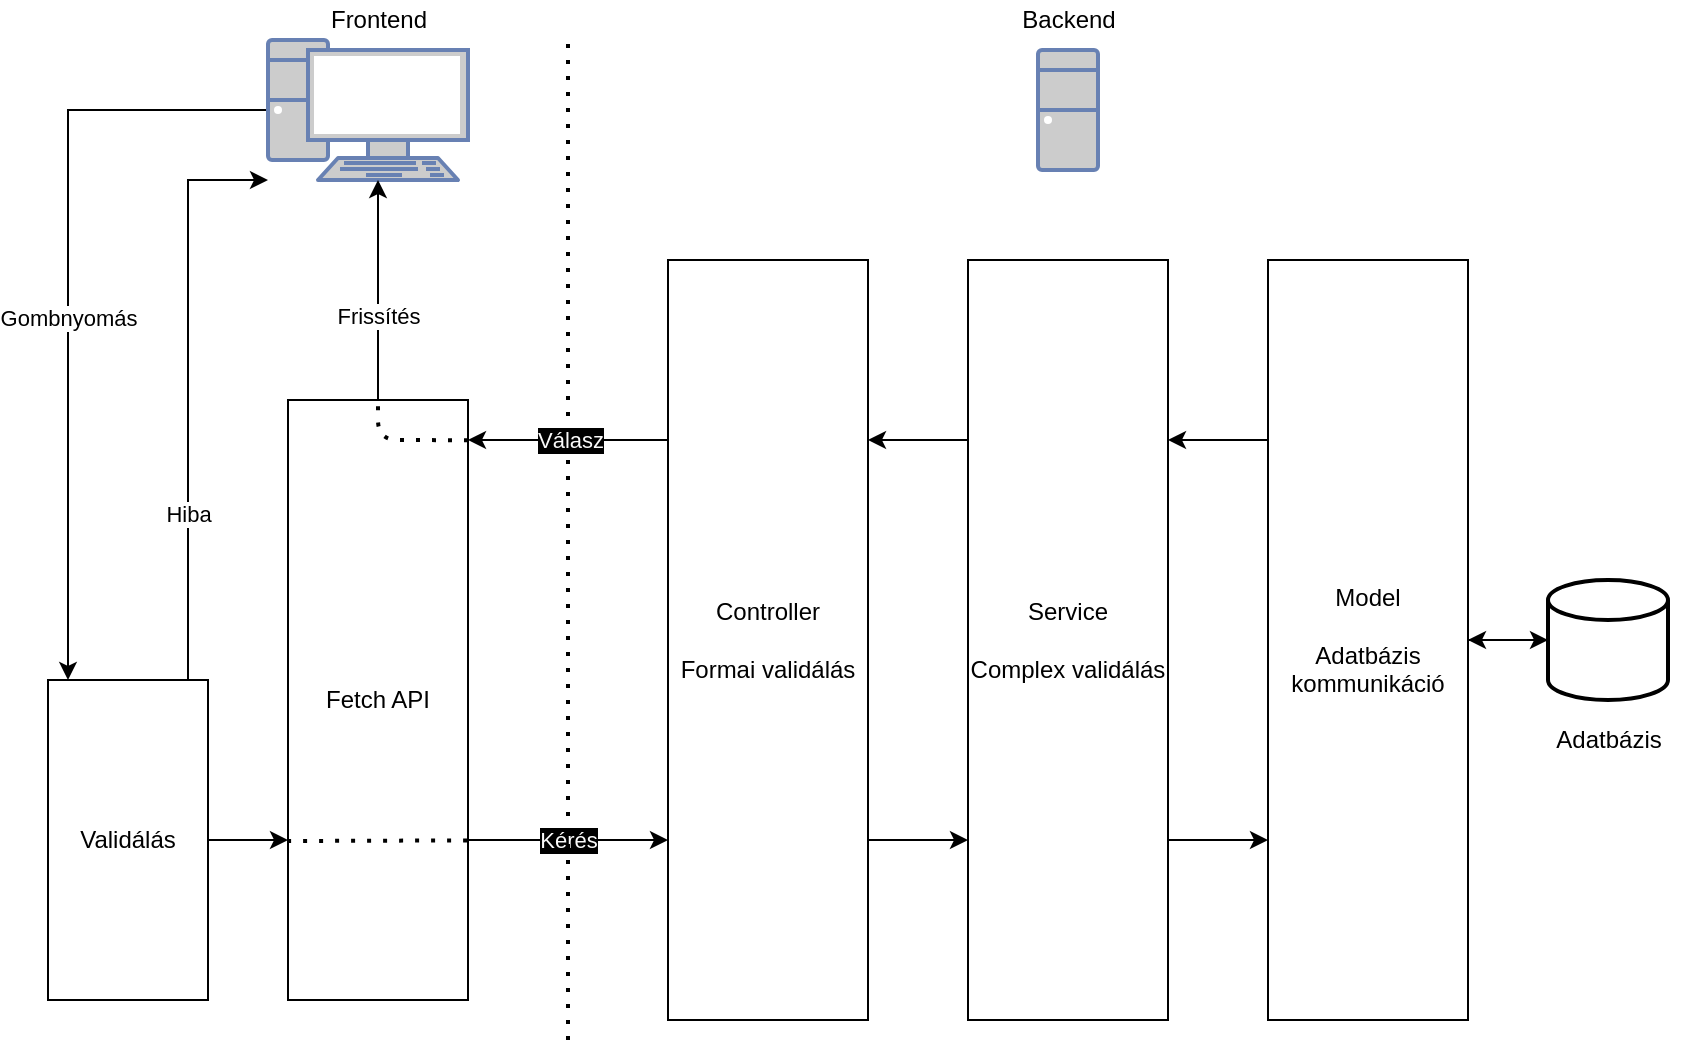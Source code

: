 <mxfile version="14.5.1" type="device"><diagram id="fXUC8ZDyxPp_peVLViie" name="Page-1"><mxGraphModel dx="1185" dy="718" grid="1" gridSize="10" guides="1" tooltips="1" connect="1" arrows="1" fold="1" page="1" pageScale="1" pageWidth="850" pageHeight="1100" math="0" shadow="0"><root><mxCell id="0"/><mxCell id="1" parent="0"/><mxCell id="_LC4nnPdBMKjmAiGF8ku-13" style="edgeStyle=orthogonalEdgeStyle;rounded=0;orthogonalLoop=1;jettySize=auto;html=1;" edge="1" parent="1" source="_LC4nnPdBMKjmAiGF8ku-2" target="_LC4nnPdBMKjmAiGF8ku-12"><mxGeometry relative="1" as="geometry"><Array as="points"><mxPoint x="50" y="115"/></Array></mxGeometry></mxCell><mxCell id="_LC4nnPdBMKjmAiGF8ku-14" value="Gombnyomás" style="edgeLabel;html=1;align=center;verticalAlign=middle;resizable=0;points=[];" vertex="1" connectable="0" parent="_LC4nnPdBMKjmAiGF8ku-13"><mxGeometry x="-0.278" y="-1" relative="1" as="geometry"><mxPoint x="1" y="65" as="offset"/></mxGeometry></mxCell><mxCell id="_LC4nnPdBMKjmAiGF8ku-2" value="" style="fontColor=#0066CC;verticalAlign=top;verticalLabelPosition=bottom;labelPosition=center;align=center;html=1;outlineConnect=0;fillColor=#CCCCCC;strokeColor=#6881B3;gradientColor=none;gradientDirection=north;strokeWidth=2;shape=mxgraph.networks.pc;" vertex="1" parent="1"><mxGeometry x="150" y="80" width="100" height="70" as="geometry"/></mxCell><mxCell id="_LC4nnPdBMKjmAiGF8ku-43" style="edgeStyle=orthogonalEdgeStyle;rounded=0;orthogonalLoop=1;jettySize=auto;html=1;fontColor=#FAFAFA;" edge="1" parent="1" source="_LC4nnPdBMKjmAiGF8ku-3" target="_LC4nnPdBMKjmAiGF8ku-33"><mxGeometry relative="1" as="geometry"/></mxCell><mxCell id="_LC4nnPdBMKjmAiGF8ku-3" value="" style="strokeWidth=2;html=1;shape=mxgraph.flowchart.database;whiteSpace=wrap;" vertex="1" parent="1"><mxGeometry x="790" y="350" width="60" height="60" as="geometry"/></mxCell><mxCell id="_LC4nnPdBMKjmAiGF8ku-4" value="" style="fontColor=#0066CC;verticalAlign=top;verticalLabelPosition=bottom;labelPosition=center;align=center;html=1;outlineConnect=0;fillColor=#CCCCCC;strokeColor=#6881B3;gradientColor=none;gradientDirection=north;strokeWidth=2;shape=mxgraph.networks.desktop_pc;" vertex="1" parent="1"><mxGeometry x="535" y="85" width="30" height="60" as="geometry"/></mxCell><mxCell id="_LC4nnPdBMKjmAiGF8ku-7" value="Frontend" style="text;html=1;align=center;verticalAlign=middle;resizable=0;points=[];autosize=1;" vertex="1" parent="1"><mxGeometry x="175" y="60" width="60" height="20" as="geometry"/></mxCell><mxCell id="_LC4nnPdBMKjmAiGF8ku-10" value="Backend" style="text;html=1;align=center;verticalAlign=middle;resizable=0;points=[];autosize=1;" vertex="1" parent="1"><mxGeometry x="520" y="60" width="60" height="20" as="geometry"/></mxCell><mxCell id="_LC4nnPdBMKjmAiGF8ku-11" value="Adatbázis" style="text;html=1;align=center;verticalAlign=middle;resizable=0;points=[];autosize=1;" vertex="1" parent="1"><mxGeometry x="785" y="420" width="70" height="20" as="geometry"/></mxCell><mxCell id="_LC4nnPdBMKjmAiGF8ku-16" value="" style="edgeStyle=orthogonalEdgeStyle;rounded=0;orthogonalLoop=1;jettySize=auto;html=1;" edge="1" parent="1" source="_LC4nnPdBMKjmAiGF8ku-12" target="_LC4nnPdBMKjmAiGF8ku-15"><mxGeometry relative="1" as="geometry"><Array as="points"><mxPoint x="150" y="480"/><mxPoint x="150" y="480"/></Array></mxGeometry></mxCell><mxCell id="_LC4nnPdBMKjmAiGF8ku-44" style="edgeStyle=orthogonalEdgeStyle;rounded=0;orthogonalLoop=1;jettySize=auto;html=1;fontColor=#FAFAFA;" edge="1" parent="1" source="_LC4nnPdBMKjmAiGF8ku-12" target="_LC4nnPdBMKjmAiGF8ku-2"><mxGeometry relative="1" as="geometry"><Array as="points"><mxPoint x="110" y="150"/></Array></mxGeometry></mxCell><mxCell id="_LC4nnPdBMKjmAiGF8ku-45" value="Hiba" style="edgeLabel;html=1;align=center;verticalAlign=middle;resizable=0;points=[];labelBackgroundColor=#ffffff;" vertex="1" connectable="0" parent="_LC4nnPdBMKjmAiGF8ku-44"><mxGeometry x="-0.257" y="-2" relative="1" as="geometry"><mxPoint x="-2" y="24" as="offset"/></mxGeometry></mxCell><mxCell id="_LC4nnPdBMKjmAiGF8ku-12" value="Validálás" style="rounded=0;whiteSpace=wrap;html=1;" vertex="1" parent="1"><mxGeometry x="40" y="400" width="80" height="160" as="geometry"/></mxCell><mxCell id="_LC4nnPdBMKjmAiGF8ku-19" value="" style="edgeStyle=orthogonalEdgeStyle;rounded=0;orthogonalLoop=1;jettySize=auto;html=1;" edge="1" parent="1" source="_LC4nnPdBMKjmAiGF8ku-15" target="_LC4nnPdBMKjmAiGF8ku-18"><mxGeometry relative="1" as="geometry"><Array as="points"><mxPoint x="330" y="480"/><mxPoint x="330" y="480"/></Array></mxGeometry></mxCell><mxCell id="_LC4nnPdBMKjmAiGF8ku-28" value="Kérés" style="edgeLabel;html=1;align=center;verticalAlign=middle;resizable=0;points=[];labelBackgroundColor=#000000;fontColor=#FAFAFA;" vertex="1" connectable="0" parent="_LC4nnPdBMKjmAiGF8ku-19"><mxGeometry x="-0.28" y="3" relative="1" as="geometry"><mxPoint x="14" y="3" as="offset"/></mxGeometry></mxCell><mxCell id="_LC4nnPdBMKjmAiGF8ku-38" style="edgeStyle=orthogonalEdgeStyle;rounded=0;orthogonalLoop=1;jettySize=auto;html=1;fontColor=#FAFAFA;" edge="1" parent="1" source="_LC4nnPdBMKjmAiGF8ku-15" target="_LC4nnPdBMKjmAiGF8ku-2"><mxGeometry relative="1" as="geometry"><Array as="points"><mxPoint x="205" y="180"/><mxPoint x="205" y="180"/></Array></mxGeometry></mxCell><mxCell id="_LC4nnPdBMKjmAiGF8ku-41" value="&lt;font color=&quot;#000000&quot;&gt;Frissítés&lt;/font&gt;" style="edgeLabel;html=1;align=center;verticalAlign=middle;resizable=0;points=[];fontColor=#FAFAFA;" vertex="1" connectable="0" parent="_LC4nnPdBMKjmAiGF8ku-38"><mxGeometry x="-0.236" relative="1" as="geometry"><mxPoint as="offset"/></mxGeometry></mxCell><mxCell id="_LC4nnPdBMKjmAiGF8ku-15" value="Fetch API" style="rounded=0;whiteSpace=wrap;html=1;" vertex="1" parent="1"><mxGeometry x="160" y="260" width="90" height="300" as="geometry"/></mxCell><mxCell id="_LC4nnPdBMKjmAiGF8ku-22" value="" style="edgeStyle=orthogonalEdgeStyle;rounded=0;orthogonalLoop=1;jettySize=auto;html=1;" edge="1" parent="1" source="_LC4nnPdBMKjmAiGF8ku-18" target="_LC4nnPdBMKjmAiGF8ku-21"><mxGeometry relative="1" as="geometry"><Array as="points"><mxPoint x="470" y="480"/><mxPoint x="470" y="480"/></Array></mxGeometry></mxCell><mxCell id="_LC4nnPdBMKjmAiGF8ku-27" style="edgeStyle=orthogonalEdgeStyle;rounded=0;orthogonalLoop=1;jettySize=auto;html=1;" edge="1" parent="1" source="_LC4nnPdBMKjmAiGF8ku-18" target="_LC4nnPdBMKjmAiGF8ku-15"><mxGeometry relative="1" as="geometry"><mxPoint x="270" y="280" as="targetPoint"/><Array as="points"><mxPoint x="310" y="280"/><mxPoint x="310" y="280"/></Array></mxGeometry></mxCell><mxCell id="_LC4nnPdBMKjmAiGF8ku-18" value="Controller&lt;br&gt;&lt;br&gt;Formai validálás" style="rounded=0;whiteSpace=wrap;html=1;" vertex="1" parent="1"><mxGeometry x="350" y="190" width="100" height="380" as="geometry"/></mxCell><mxCell id="_LC4nnPdBMKjmAiGF8ku-35" value="" style="edgeStyle=orthogonalEdgeStyle;rounded=0;orthogonalLoop=1;jettySize=auto;html=1;fontColor=#FAFAFA;" edge="1" parent="1" source="_LC4nnPdBMKjmAiGF8ku-21" target="_LC4nnPdBMKjmAiGF8ku-18"><mxGeometry relative="1" as="geometry"><Array as="points"><mxPoint x="470" y="280"/><mxPoint x="470" y="280"/></Array></mxGeometry></mxCell><mxCell id="_LC4nnPdBMKjmAiGF8ku-36" style="edgeStyle=orthogonalEdgeStyle;rounded=0;orthogonalLoop=1;jettySize=auto;html=1;fontColor=#FAFAFA;" edge="1" parent="1" source="_LC4nnPdBMKjmAiGF8ku-21" target="_LC4nnPdBMKjmAiGF8ku-33"><mxGeometry relative="1" as="geometry"><Array as="points"><mxPoint x="640" y="480"/><mxPoint x="640" y="480"/></Array></mxGeometry></mxCell><mxCell id="_LC4nnPdBMKjmAiGF8ku-21" value="Service&lt;br&gt;&lt;br&gt;Complex validálás" style="rounded=0;whiteSpace=wrap;html=1;" vertex="1" parent="1"><mxGeometry x="500" y="190" width="100" height="380" as="geometry"/></mxCell><mxCell id="_LC4nnPdBMKjmAiGF8ku-30" value="" style="endArrow=none;dashed=1;html=1;dashPattern=1 3;strokeWidth=2;" edge="1" parent="1"><mxGeometry width="50" height="50" relative="1" as="geometry"><mxPoint x="300" y="580" as="sourcePoint"/><mxPoint x="300" y="80" as="targetPoint"/></mxGeometry></mxCell><mxCell id="_LC4nnPdBMKjmAiGF8ku-32" value="Válasz" style="edgeLabel;html=1;align=center;verticalAlign=middle;resizable=0;points=[];fontColor=#FAFAFA;labelBackgroundColor=#000000;" vertex="1" connectable="0" parent="_LC4nnPdBMKjmAiGF8ku-30"><mxGeometry x="0.2" y="-1" relative="1" as="geometry"><mxPoint as="offset"/></mxGeometry></mxCell><mxCell id="_LC4nnPdBMKjmAiGF8ku-37" style="edgeStyle=orthogonalEdgeStyle;rounded=0;orthogonalLoop=1;jettySize=auto;html=1;fontColor=#FAFAFA;" edge="1" parent="1" source="_LC4nnPdBMKjmAiGF8ku-33" target="_LC4nnPdBMKjmAiGF8ku-21"><mxGeometry relative="1" as="geometry"><mxPoint x="590" y="290" as="targetPoint"/><Array as="points"><mxPoint x="630" y="280"/><mxPoint x="630" y="280"/></Array></mxGeometry></mxCell><mxCell id="_LC4nnPdBMKjmAiGF8ku-42" style="edgeStyle=orthogonalEdgeStyle;rounded=0;orthogonalLoop=1;jettySize=auto;html=1;fontColor=#FAFAFA;" edge="1" parent="1" source="_LC4nnPdBMKjmAiGF8ku-33" target="_LC4nnPdBMKjmAiGF8ku-3"><mxGeometry relative="1" as="geometry"><Array as="points"><mxPoint x="770" y="380"/><mxPoint x="770" y="380"/></Array></mxGeometry></mxCell><mxCell id="_LC4nnPdBMKjmAiGF8ku-33" value="Model&lt;br&gt;&lt;br&gt;Adatbázis kommunikáció" style="rounded=0;whiteSpace=wrap;html=1;" vertex="1" parent="1"><mxGeometry x="650" y="190" width="100" height="380" as="geometry"/></mxCell><mxCell id="_LC4nnPdBMKjmAiGF8ku-46" value="" style="endArrow=none;dashed=1;html=1;dashPattern=1 3;strokeWidth=2;fontColor=#000000;exitX=-0.005;exitY=0.735;exitDx=0;exitDy=0;exitPerimeter=0;entryX=1.002;entryY=0.734;entryDx=0;entryDy=0;entryPerimeter=0;" edge="1" parent="1" source="_LC4nnPdBMKjmAiGF8ku-15" target="_LC4nnPdBMKjmAiGF8ku-15"><mxGeometry width="50" height="50" relative="1" as="geometry"><mxPoint x="330" y="480" as="sourcePoint"/><mxPoint x="251" y="479" as="targetPoint"/></mxGeometry></mxCell><mxCell id="_LC4nnPdBMKjmAiGF8ku-48" value="" style="endArrow=none;dashed=1;html=1;dashPattern=1 3;strokeWidth=2;fontColor=#000000;exitX=1;exitY=0.067;exitDx=0;exitDy=0;exitPerimeter=0;entryX=0.5;entryY=0;entryDx=0;entryDy=0;" edge="1" parent="1" source="_LC4nnPdBMKjmAiGF8ku-15" target="_LC4nnPdBMKjmAiGF8ku-15"><mxGeometry width="50" height="50" relative="1" as="geometry"><mxPoint x="170" y="300" as="sourcePoint"/><mxPoint x="220" y="250" as="targetPoint"/><Array as="points"><mxPoint x="205" y="280"/></Array></mxGeometry></mxCell></root></mxGraphModel></diagram></mxfile>